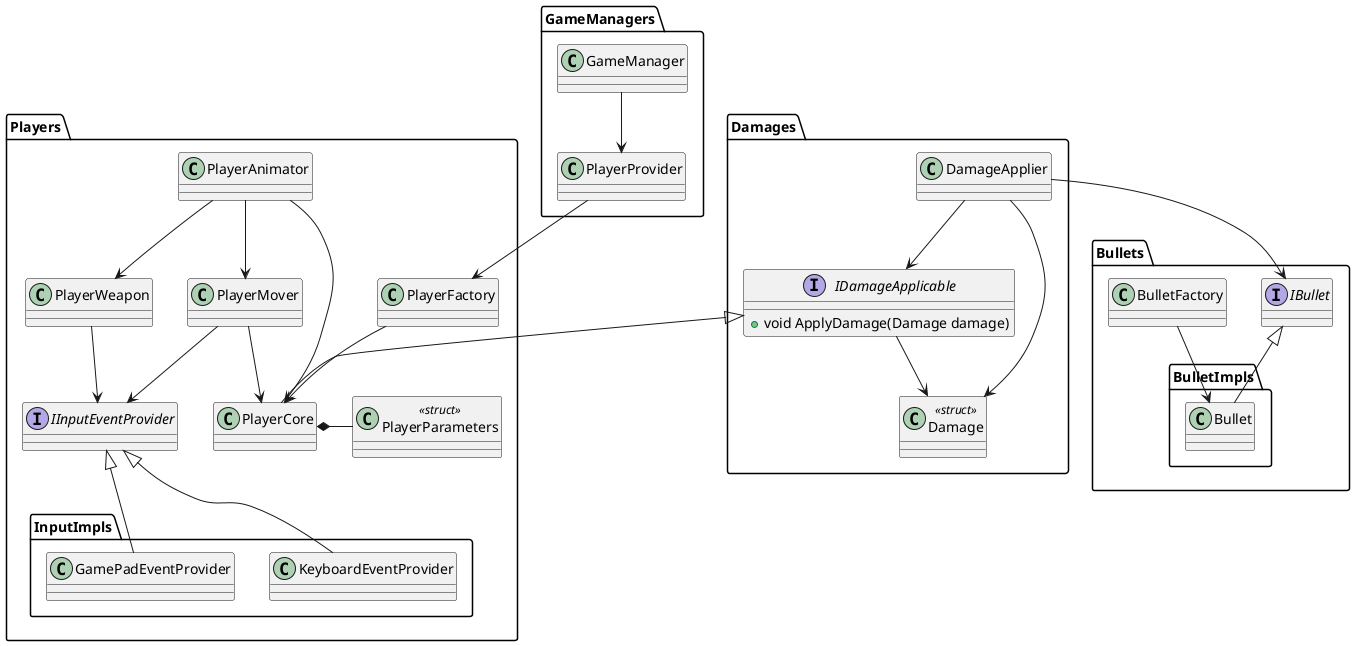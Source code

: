 @startuml
namespace GameManagers {
  class GameManager
  class PlayerProvider
}

GameManagers.PlayerProvider --> Players.PlayerFactory
GameManagers.GameManager --> GameManagers.PlayerProvider

namespace Players {
  class PlayerCore {
  }
  class PlayerMover
  class PlayerWeapon
  class PlayerAnimator
  class PlayerParameters <<struct>> {

  }

  class PlayerFactory

  namespace InputImpls {
    class KeyboardEventProvider
    class GamePadEventProvider
  }
  interface IInputEventProvider
}

Players.IInputEventProvider <|-- Players.InputImpls.KeyboardEventProvider
Players.IInputEventProvider <|-- Players.InputImpls.GamePadEventProvider

Players.PlayerMover --> Players.IInputEventProvider
Players.PlayerWeapon --> Players.IInputEventProvider

Players.PlayerAnimator --> Players.PlayerMover
Players.PlayerAnimator --> Players.PlayerWeapon
Players.PlayerAnimator --> Players.PlayerCore
Players.PlayerMover --> Players.PlayerCore
Players.PlayerCore *- Players.PlayerParameters
Players.PlayerFactory --> Players.PlayerCore

namespace Bullets {
  namespace BulletImpls {
    class Bullet
  }
  interface IBullet
  class BulletFactory
}

Bullets.IBullet <|-- Bullets.BulletImpls.Bullet
Bullets.BulletFactory --> Bullets.BulletImpls.Bullet

namespace Damages {
  class Damage <<struct>> {

  }
  interface IDamageApplicable {
    + void ApplyDamage(Damage damage)
  }
  class DamageApplier
}

Damages.IDamageApplicable <|-- Players.PlayerCore
Damages.IDamageApplicable --> Damages.Damage
Damages.DamageApplier --> Bullets.IBullet
Damages.DamageApplier --> Damages.Damage
Damages.DamageApplier --> Damages.IDamageApplicable
@enduml